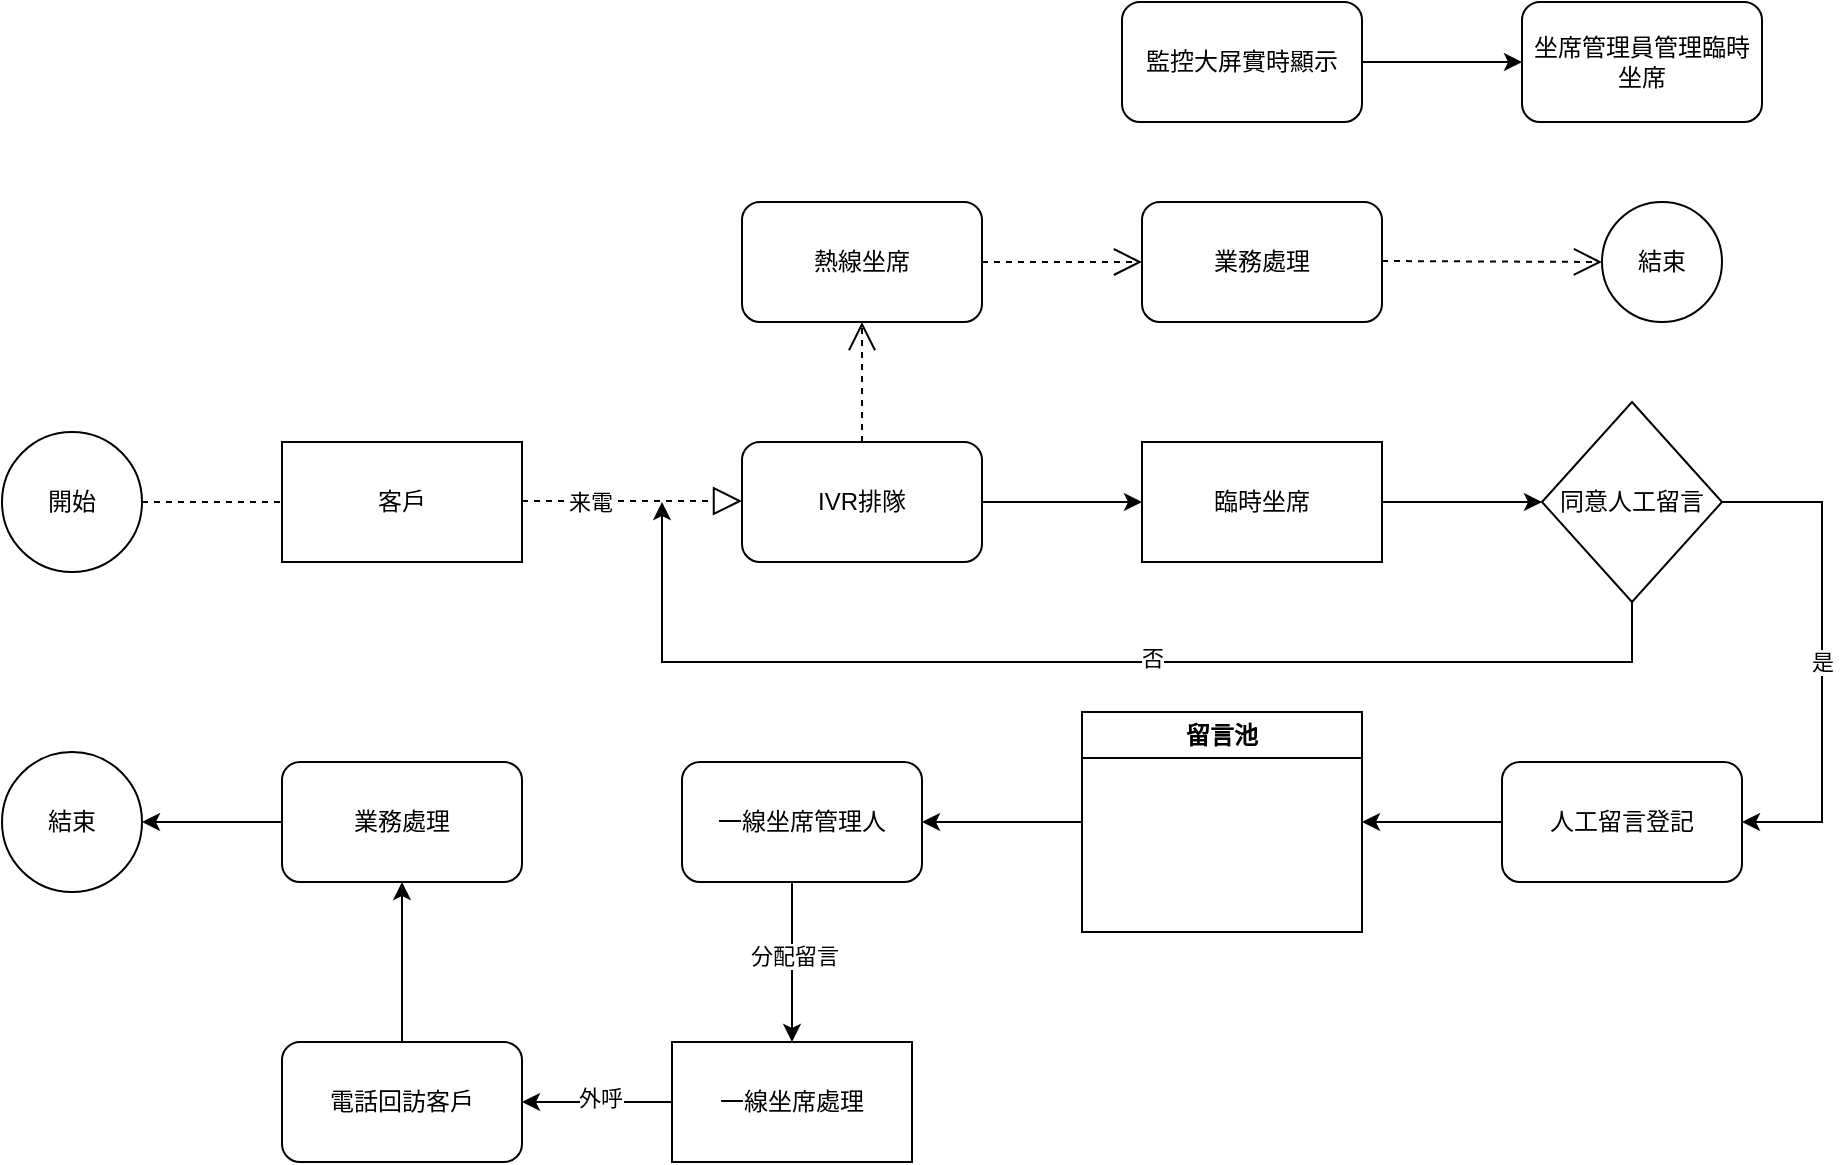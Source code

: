 <mxfile version="22.1.18" type="github">
  <diagram name="Page-1" id="52a04d89-c75d-2922-d76d-85b35f80e030">
    <mxGraphModel dx="1413" dy="746" grid="1" gridSize="10" guides="1" tooltips="1" connect="1" arrows="1" fold="1" page="1" pageScale="1" pageWidth="1100" pageHeight="850" background="none" math="0" shadow="0">
      <root>
        <mxCell id="0" />
        <mxCell id="1" parent="0" />
        <mxCell id="jRr14fNT7QDTzJk1nxz2-1" value="客戶" style="rounded=0;whiteSpace=wrap;html=1;" parent="1" vertex="1">
          <mxGeometry x="330" y="350" width="120" height="60" as="geometry" />
        </mxCell>
        <mxCell id="jRr14fNT7QDTzJk1nxz2-7" value="" style="edgeStyle=orthogonalEdgeStyle;rounded=0;orthogonalLoop=1;jettySize=auto;html=1;exitX=1;exitY=0.5;exitDx=0;exitDy=0;" parent="1" source="jRr14fNT7QDTzJk1nxz2-16" target="jRr14fNT7QDTzJk1nxz2-6" edge="1">
          <mxGeometry relative="1" as="geometry">
            <mxPoint x="640" y="380" as="sourcePoint" />
          </mxGeometry>
        </mxCell>
        <mxCell id="jRr14fNT7QDTzJk1nxz2-13" value="" style="edgeStyle=orthogonalEdgeStyle;rounded=0;orthogonalLoop=1;jettySize=auto;html=1;" parent="1" source="jRr14fNT7QDTzJk1nxz2-6" target="jRr14fNT7QDTzJk1nxz2-12" edge="1">
          <mxGeometry relative="1" as="geometry" />
        </mxCell>
        <mxCell id="jRr14fNT7QDTzJk1nxz2-6" value="臨時坐席" style="whiteSpace=wrap;html=1;rounded=0;" parent="1" vertex="1">
          <mxGeometry x="760" y="350" width="120" height="60" as="geometry" />
        </mxCell>
        <mxCell id="jRr14fNT7QDTzJk1nxz2-22" value="" style="edgeStyle=orthogonalEdgeStyle;rounded=0;orthogonalLoop=1;jettySize=auto;html=1;exitX=1;exitY=0.5;exitDx=0;exitDy=0;entryX=1;entryY=0.5;entryDx=0;entryDy=0;" parent="1" source="jRr14fNT7QDTzJk1nxz2-12" target="jRr14fNT7QDTzJk1nxz2-23" edge="1">
          <mxGeometry relative="1" as="geometry">
            <mxPoint x="1070" y="540" as="targetPoint" />
            <Array as="points">
              <mxPoint x="1100" y="380" />
              <mxPoint x="1100" y="540" />
            </Array>
          </mxGeometry>
        </mxCell>
        <mxCell id="jRr14fNT7QDTzJk1nxz2-42" value="是" style="edgeLabel;html=1;align=center;verticalAlign=middle;resizable=0;points=[];" parent="jRr14fNT7QDTzJk1nxz2-22" vertex="1" connectable="0">
          <mxGeometry x="-0.265" y="-2" relative="1" as="geometry">
            <mxPoint x="2" y="38" as="offset" />
          </mxGeometry>
        </mxCell>
        <mxCell id="jRr14fNT7QDTzJk1nxz2-12" value="同意人工留言" style="rhombus;whiteSpace=wrap;html=1;rounded=0;" parent="1" vertex="1">
          <mxGeometry x="960" y="330" width="90" height="100" as="geometry" />
        </mxCell>
        <mxCell id="jRr14fNT7QDTzJk1nxz2-16" value="IVR排隊" style="rounded=1;whiteSpace=wrap;html=1;" parent="1" vertex="1">
          <mxGeometry x="560" y="350" width="120" height="60" as="geometry" />
        </mxCell>
        <mxCell id="jRr14fNT7QDTzJk1nxz2-18" value="" style="endArrow=classic;html=1;rounded=0;exitX=0.5;exitY=1;exitDx=0;exitDy=0;" parent="1" source="jRr14fNT7QDTzJk1nxz2-12" edge="1">
          <mxGeometry width="50" height="50" relative="1" as="geometry">
            <mxPoint x="1000" y="430" as="sourcePoint" />
            <mxPoint x="520" y="380" as="targetPoint" />
            <Array as="points">
              <mxPoint x="1005" y="460" />
              <mxPoint x="520" y="460" />
            </Array>
          </mxGeometry>
        </mxCell>
        <mxCell id="jRr14fNT7QDTzJk1nxz2-20" value="否" style="edgeLabel;html=1;align=center;verticalAlign=middle;resizable=0;points=[];" parent="jRr14fNT7QDTzJk1nxz2-18" vertex="1" connectable="0">
          <mxGeometry x="-0.092" y="-2" relative="1" as="geometry">
            <mxPoint as="offset" />
          </mxGeometry>
        </mxCell>
        <mxCell id="jRr14fNT7QDTzJk1nxz2-25" value="" style="edgeStyle=orthogonalEdgeStyle;rounded=0;orthogonalLoop=1;jettySize=auto;html=1;entryX=1;entryY=0.5;entryDx=0;entryDy=0;" parent="1" source="jRr14fNT7QDTzJk1nxz2-23" target="AQV8VEkUSa6QAiec6kYD-4" edge="1">
          <mxGeometry relative="1" as="geometry">
            <mxPoint x="860" y="540" as="targetPoint" />
          </mxGeometry>
        </mxCell>
        <mxCell id="jRr14fNT7QDTzJk1nxz2-23" value="人工留言登記" style="rounded=1;whiteSpace=wrap;html=1;" parent="1" vertex="1">
          <mxGeometry x="940" y="510" width="120" height="60" as="geometry" />
        </mxCell>
        <mxCell id="jRr14fNT7QDTzJk1nxz2-27" value="" style="edgeStyle=orthogonalEdgeStyle;rounded=0;orthogonalLoop=1;jettySize=auto;html=1;exitX=0;exitY=0.5;exitDx=0;exitDy=0;" parent="1" source="AQV8VEkUSa6QAiec6kYD-4" edge="1">
          <mxGeometry relative="1" as="geometry">
            <mxPoint x="740" y="540" as="sourcePoint" />
            <mxPoint x="650" y="540" as="targetPoint" />
          </mxGeometry>
        </mxCell>
        <mxCell id="jRr14fNT7QDTzJk1nxz2-29" value="" style="edgeStyle=orthogonalEdgeStyle;rounded=0;orthogonalLoop=1;jettySize=auto;html=1;exitX=0.5;exitY=1;exitDx=0;exitDy=0;" parent="1" source="AQV8VEkUSa6QAiec6kYD-1" target="jRr14fNT7QDTzJk1nxz2-28" edge="1">
          <mxGeometry relative="1" as="geometry">
            <Array as="points">
              <mxPoint x="585" y="560" />
            </Array>
            <mxPoint x="585" y="570" as="sourcePoint" />
          </mxGeometry>
        </mxCell>
        <mxCell id="AQV8VEkUSa6QAiec6kYD-18" value="分配留言" style="edgeLabel;html=1;align=center;verticalAlign=middle;resizable=0;points=[];" parent="jRr14fNT7QDTzJk1nxz2-29" vertex="1" connectable="0">
          <mxGeometry x="0.181" y="1" relative="1" as="geometry">
            <mxPoint as="offset" />
          </mxGeometry>
        </mxCell>
        <mxCell id="jRr14fNT7QDTzJk1nxz2-32" value="" style="edgeStyle=orthogonalEdgeStyle;rounded=0;orthogonalLoop=1;jettySize=auto;html=1;entryX=1;entryY=0.5;entryDx=0;entryDy=0;" parent="1" source="jRr14fNT7QDTzJk1nxz2-28" target="AQV8VEkUSa6QAiec6kYD-5" edge="1">
          <mxGeometry relative="1" as="geometry">
            <mxPoint x="440" y="680" as="targetPoint" />
          </mxGeometry>
        </mxCell>
        <mxCell id="jRr14fNT7QDTzJk1nxz2-41" value="外呼" style="edgeLabel;html=1;align=center;verticalAlign=middle;resizable=0;points=[];" parent="jRr14fNT7QDTzJk1nxz2-32" vertex="1" connectable="0">
          <mxGeometry x="-0.032" y="-2" relative="1" as="geometry">
            <mxPoint as="offset" />
          </mxGeometry>
        </mxCell>
        <mxCell id="jRr14fNT7QDTzJk1nxz2-28" value="一線坐席處理" style="whiteSpace=wrap;html=1;" parent="1" vertex="1">
          <mxGeometry x="525" y="650" width="120" height="60" as="geometry" />
        </mxCell>
        <mxCell id="jRr14fNT7QDTzJk1nxz2-36" value="" style="edgeStyle=orthogonalEdgeStyle;rounded=0;orthogonalLoop=1;jettySize=auto;html=1;entryX=0.5;entryY=1;entryDx=0;entryDy=0;exitX=0.5;exitY=0;exitDx=0;exitDy=0;" parent="1" source="AQV8VEkUSa6QAiec6kYD-5" target="AQV8VEkUSa6QAiec6kYD-6" edge="1">
          <mxGeometry relative="1" as="geometry">
            <mxPoint x="390" y="710" as="sourcePoint" />
            <mxPoint x="390" y="790" as="targetPoint" />
          </mxGeometry>
        </mxCell>
        <mxCell id="jRr14fNT7QDTzJk1nxz2-38" value="" style="edgeStyle=orthogonalEdgeStyle;rounded=0;orthogonalLoop=1;jettySize=auto;html=1;exitX=0;exitY=0.5;exitDx=0;exitDy=0;" parent="1" source="AQV8VEkUSa6QAiec6kYD-6" target="jRr14fNT7QDTzJk1nxz2-37" edge="1">
          <mxGeometry relative="1" as="geometry">
            <mxPoint x="330" y="555" as="sourcePoint" />
          </mxGeometry>
        </mxCell>
        <mxCell id="jRr14fNT7QDTzJk1nxz2-37" value="結束" style="ellipse;whiteSpace=wrap;html=1;" parent="1" vertex="1">
          <mxGeometry x="190" y="505" width="70" height="70" as="geometry" />
        </mxCell>
        <mxCell id="AQV8VEkUSa6QAiec6kYD-1" value="一線坐席管理人" style="rounded=1;whiteSpace=wrap;html=1;" parent="1" vertex="1">
          <mxGeometry x="530" y="510" width="120" height="60" as="geometry" />
        </mxCell>
        <mxCell id="AQV8VEkUSa6QAiec6kYD-4" value="留言池" style="swimlane;whiteSpace=wrap;html=1;startSize=23;" parent="1" vertex="1">
          <mxGeometry x="730" y="485" width="140" height="110" as="geometry" />
        </mxCell>
        <mxCell id="AQV8VEkUSa6QAiec6kYD-5" value="電話回訪客戶" style="rounded=1;whiteSpace=wrap;html=1;" parent="1" vertex="1">
          <mxGeometry x="330" y="650" width="120" height="60" as="geometry" />
        </mxCell>
        <mxCell id="AQV8VEkUSa6QAiec6kYD-6" value="業務處理" style="rounded=1;whiteSpace=wrap;html=1;" parent="1" vertex="1">
          <mxGeometry x="330" y="510" width="120" height="60" as="geometry" />
        </mxCell>
        <mxCell id="AQV8VEkUSa6QAiec6kYD-7" value="開始" style="ellipse;whiteSpace=wrap;html=1;aspect=fixed;" parent="1" vertex="1">
          <mxGeometry x="190" y="345" width="70" height="70" as="geometry" />
        </mxCell>
        <mxCell id="EMFFMz4qL0UKLNaEbUyU-3" value="" style="endArrow=none;dashed=1;html=1;rounded=0;exitX=1;exitY=0.5;exitDx=0;exitDy=0;entryX=0;entryY=0.5;entryDx=0;entryDy=0;" edge="1" parent="1" source="AQV8VEkUSa6QAiec6kYD-7" target="jRr14fNT7QDTzJk1nxz2-1">
          <mxGeometry width="50" height="50" relative="1" as="geometry">
            <mxPoint x="270" y="390" as="sourcePoint" />
            <mxPoint x="320" y="340" as="targetPoint" />
          </mxGeometry>
        </mxCell>
        <mxCell id="EMFFMz4qL0UKLNaEbUyU-8" value="" style="endArrow=block;dashed=1;endFill=0;endSize=12;html=1;rounded=0;" edge="1" parent="1">
          <mxGeometry width="160" relative="1" as="geometry">
            <mxPoint x="450" y="379.5" as="sourcePoint" />
            <mxPoint x="560" y="379.5" as="targetPoint" />
          </mxGeometry>
        </mxCell>
        <mxCell id="EMFFMz4qL0UKLNaEbUyU-9" value="来電" style="edgeLabel;html=1;align=center;verticalAlign=middle;resizable=0;points=[];" vertex="1" connectable="0" parent="EMFFMz4qL0UKLNaEbUyU-8">
          <mxGeometry x="-0.382" relative="1" as="geometry">
            <mxPoint as="offset" />
          </mxGeometry>
        </mxCell>
        <mxCell id="EMFFMz4qL0UKLNaEbUyU-14" value="" style="edgeStyle=orthogonalEdgeStyle;rounded=0;orthogonalLoop=1;jettySize=auto;html=1;" edge="1" parent="1" source="EMFFMz4qL0UKLNaEbUyU-11" target="EMFFMz4qL0UKLNaEbUyU-13">
          <mxGeometry relative="1" as="geometry" />
        </mxCell>
        <mxCell id="EMFFMz4qL0UKLNaEbUyU-11" value="監控大屏實時顯示" style="rounded=1;whiteSpace=wrap;html=1;" vertex="1" parent="1">
          <mxGeometry x="750" y="130" width="120" height="60" as="geometry" />
        </mxCell>
        <mxCell id="EMFFMz4qL0UKLNaEbUyU-13" value="坐席管理員管理臨時坐席" style="rounded=1;whiteSpace=wrap;html=1;" vertex="1" parent="1">
          <mxGeometry x="950" y="130" width="120" height="60" as="geometry" />
        </mxCell>
        <mxCell id="EMFFMz4qL0UKLNaEbUyU-16" value="熱線坐席" style="whiteSpace=wrap;html=1;rounded=1;" vertex="1" parent="1">
          <mxGeometry x="560" y="230" width="120" height="60" as="geometry" />
        </mxCell>
        <mxCell id="EMFFMz4qL0UKLNaEbUyU-18" value="業務處理" style="whiteSpace=wrap;html=1;rounded=1;" vertex="1" parent="1">
          <mxGeometry x="760" y="230" width="120" height="60" as="geometry" />
        </mxCell>
        <mxCell id="EMFFMz4qL0UKLNaEbUyU-20" value="結束" style="ellipse;whiteSpace=wrap;html=1;rounded=1;" vertex="1" parent="1">
          <mxGeometry x="990" y="230" width="60" height="60" as="geometry" />
        </mxCell>
        <mxCell id="EMFFMz4qL0UKLNaEbUyU-23" value="" style="endArrow=open;endSize=12;dashed=1;html=1;rounded=0;entryX=0;entryY=0.5;entryDx=0;entryDy=0;" edge="1" parent="1" target="EMFFMz4qL0UKLNaEbUyU-18">
          <mxGeometry width="160" relative="1" as="geometry">
            <mxPoint x="680" y="260" as="sourcePoint" />
            <mxPoint x="840" y="260" as="targetPoint" />
          </mxGeometry>
        </mxCell>
        <mxCell id="EMFFMz4qL0UKLNaEbUyU-24" value="" style="endArrow=open;endSize=12;dashed=1;html=1;rounded=0;entryX=0;entryY=0.5;entryDx=0;entryDy=0;" edge="1" parent="1" target="EMFFMz4qL0UKLNaEbUyU-20">
          <mxGeometry width="160" relative="1" as="geometry">
            <mxPoint x="880" y="259.5" as="sourcePoint" />
            <mxPoint x="960" y="259.5" as="targetPoint" />
          </mxGeometry>
        </mxCell>
        <mxCell id="EMFFMz4qL0UKLNaEbUyU-25" value="" style="endArrow=open;endSize=12;dashed=1;html=1;rounded=0;entryX=0.5;entryY=1;entryDx=0;entryDy=0;exitX=0.5;exitY=0;exitDx=0;exitDy=0;exitPerimeter=0;" edge="1" parent="1" source="jRr14fNT7QDTzJk1nxz2-16" target="EMFFMz4qL0UKLNaEbUyU-16">
          <mxGeometry width="160" relative="1" as="geometry">
            <mxPoint x="620" y="345" as="sourcePoint" />
            <mxPoint x="700" y="345" as="targetPoint" />
          </mxGeometry>
        </mxCell>
      </root>
    </mxGraphModel>
  </diagram>
</mxfile>
